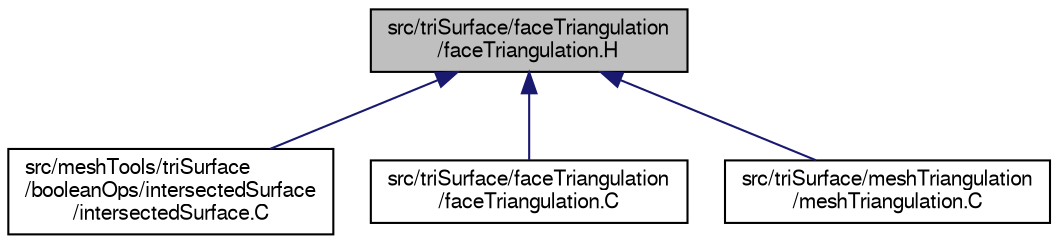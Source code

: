 digraph "src/triSurface/faceTriangulation/faceTriangulation.H"
{
  bgcolor="transparent";
  edge [fontname="FreeSans",fontsize="10",labelfontname="FreeSans",labelfontsize="10"];
  node [fontname="FreeSans",fontsize="10",shape=record];
  Node154 [label="src/triSurface/faceTriangulation\l/faceTriangulation.H",height=0.2,width=0.4,color="black", fillcolor="grey75", style="filled", fontcolor="black"];
  Node154 -> Node155 [dir="back",color="midnightblue",fontsize="10",style="solid",fontname="FreeSans"];
  Node155 [label="src/meshTools/triSurface\l/booleanOps/intersectedSurface\l/intersectedSurface.C",height=0.2,width=0.4,color="black",URL="$a08186.html"];
  Node154 -> Node156 [dir="back",color="midnightblue",fontsize="10",style="solid",fontname="FreeSans"];
  Node156 [label="src/triSurface/faceTriangulation\l/faceTriangulation.C",height=0.2,width=0.4,color="black",URL="$a16907.html"];
  Node154 -> Node157 [dir="back",color="midnightblue",fontsize="10",style="solid",fontname="FreeSans"];
  Node157 [label="src/triSurface/meshTriangulation\l/meshTriangulation.C",height=0.2,width=0.4,color="black",URL="$a16916.html"];
}
